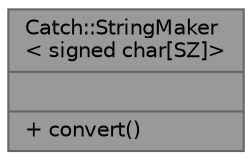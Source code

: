 digraph "Catch::StringMaker&lt; signed char[SZ]&gt;"
{
 // LATEX_PDF_SIZE
  bgcolor="transparent";
  edge [fontname=Helvetica,fontsize=10,labelfontname=Helvetica,labelfontsize=10];
  node [fontname=Helvetica,fontsize=10,shape=box,height=0.2,width=0.4];
  Node1 [shape=record,label="{Catch::StringMaker\l\< signed char[SZ]\>\n||+ convert()\l}",height=0.2,width=0.4,color="gray40", fillcolor="grey60", style="filled", fontcolor="black",tooltip=" "];
}
